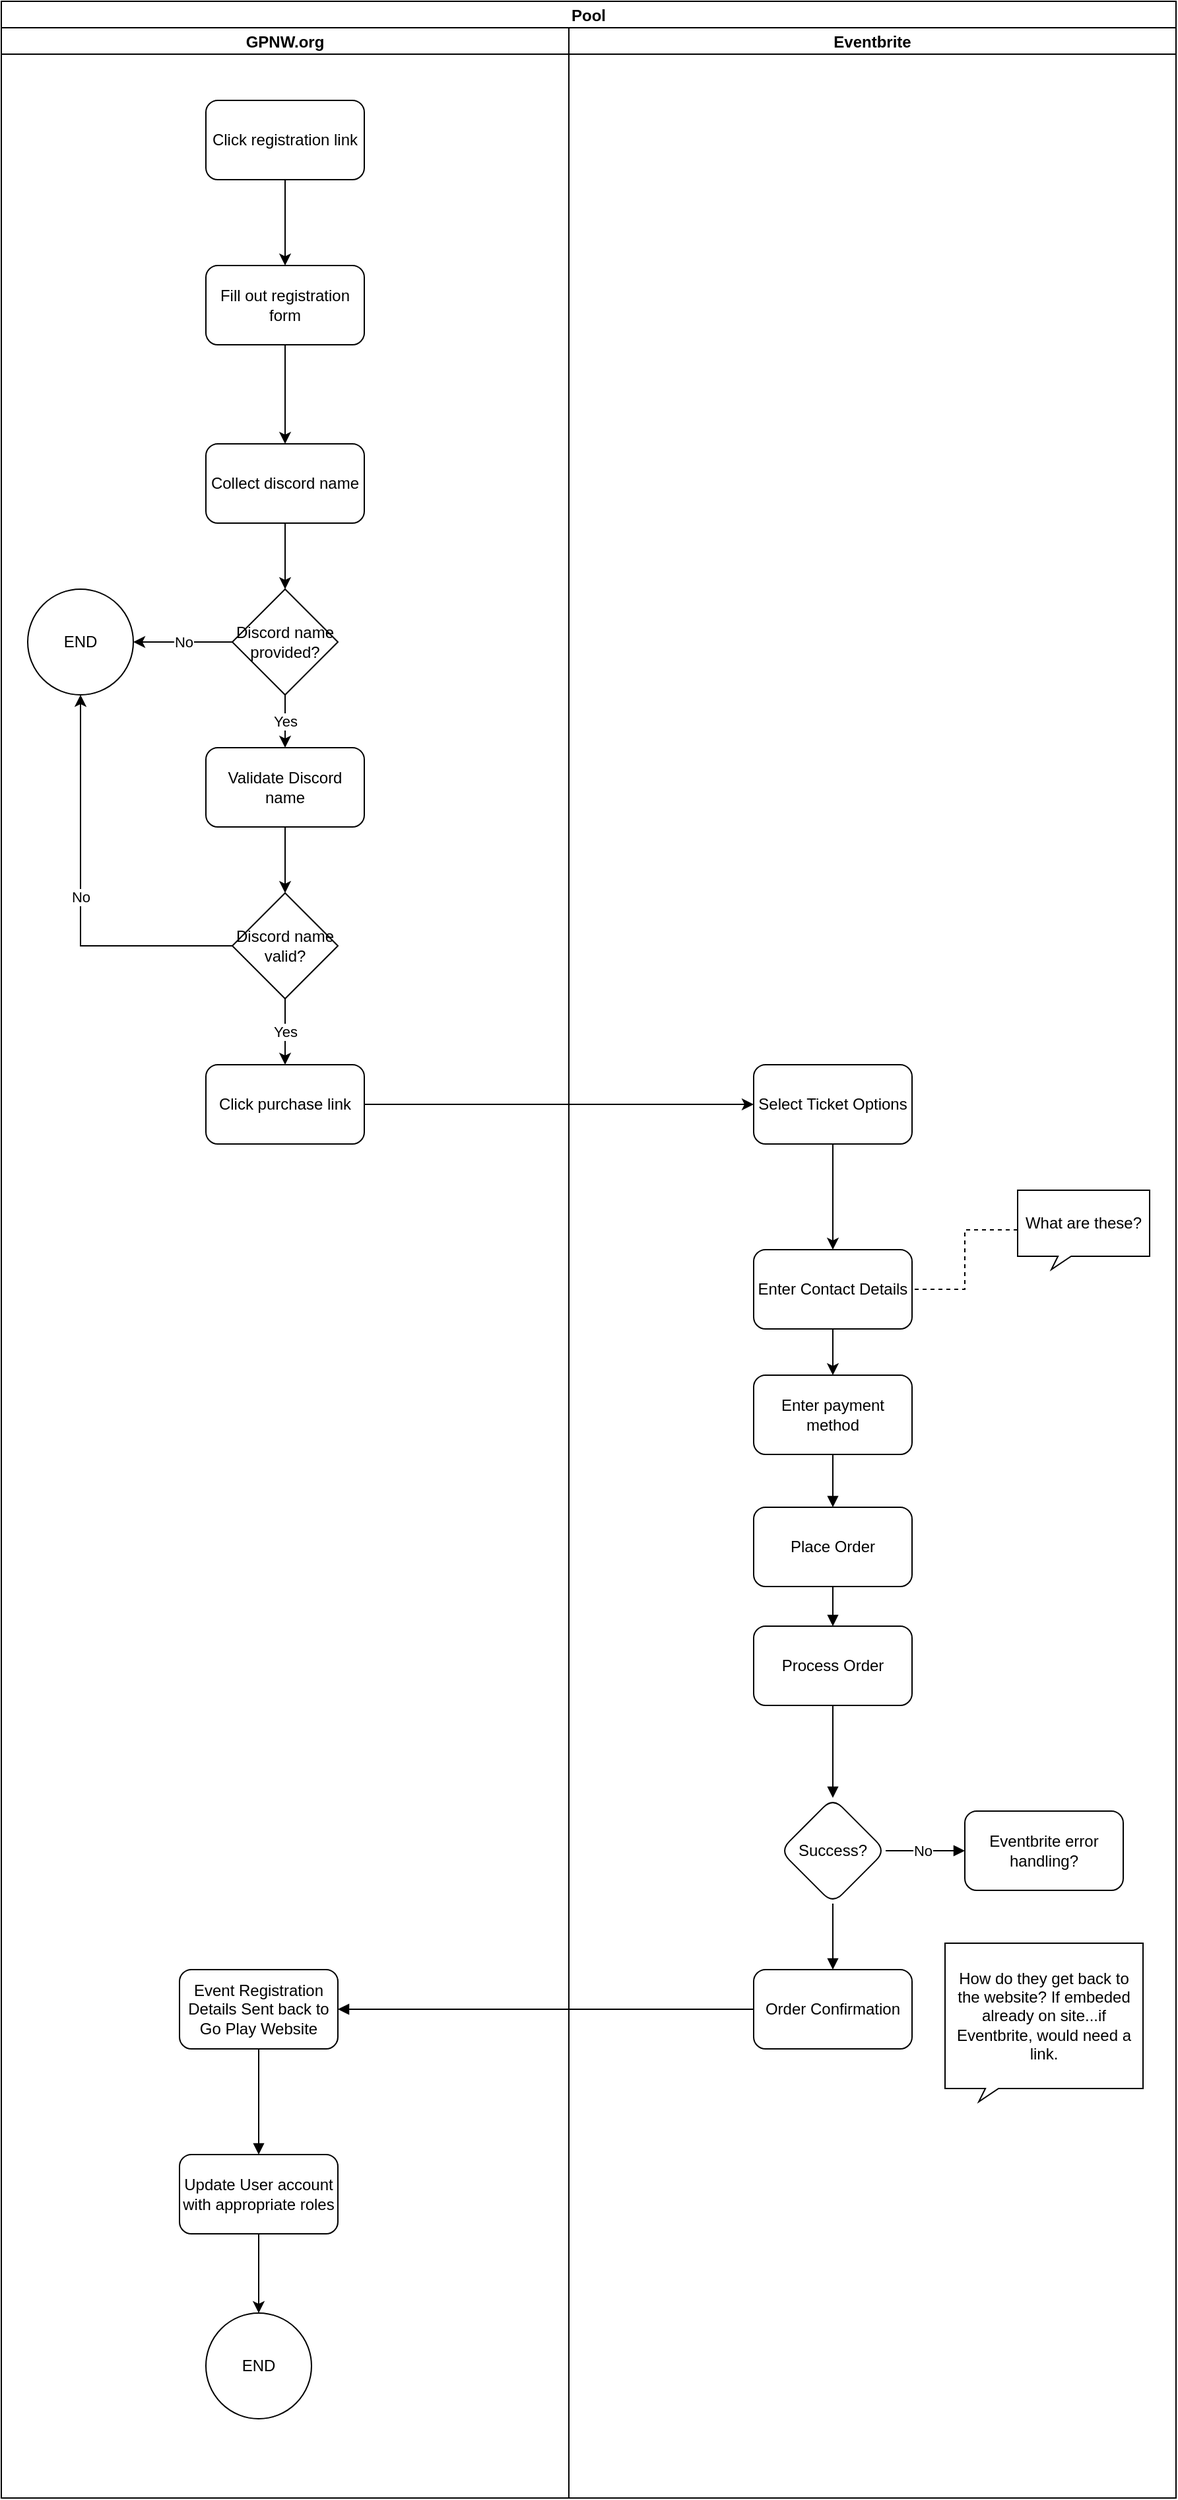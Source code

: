 <mxfile version="17.1.3" type="github" pages="2">
  <diagram id="C5RBs43oDa-KdzZeNtuy" name="Event Registration">
    <mxGraphModel dx="1422" dy="792" grid="1" gridSize="10" guides="1" tooltips="1" connect="1" arrows="1" fold="1" page="1" pageScale="1" pageWidth="1500" pageHeight="1100" math="0" shadow="0">
      <root>
        <mxCell id="WIyWlLk6GJQsqaUBKTNV-0" />
        <mxCell id="WIyWlLk6GJQsqaUBKTNV-1" parent="WIyWlLk6GJQsqaUBKTNV-0" />
        <mxCell id="s0pQWJOe3A9NYIYNYow5-23" value="Pool" style="swimlane;childLayout=stackLayout;resizeParent=1;resizeParentMax=0;startSize=20;" parent="WIyWlLk6GJQsqaUBKTNV-1" vertex="1">
          <mxGeometry x="110" y="50" width="890" height="1890" as="geometry" />
        </mxCell>
        <mxCell id="s0pQWJOe3A9NYIYNYow5-24" value="GPNW.org" style="swimlane;startSize=20;" parent="s0pQWJOe3A9NYIYNYow5-23" vertex="1">
          <mxGeometry y="20" width="430" height="1870" as="geometry" />
        </mxCell>
        <mxCell id="s0pQWJOe3A9NYIYNYow5-3" value="" style="endArrow=classic;html=1;rounded=0;" parent="s0pQWJOe3A9NYIYNYow5-24" source="s0pQWJOe3A9NYIYNYow5-0" target="s0pQWJOe3A9NYIYNYow5-1" edge="1">
          <mxGeometry width="50" height="50" relative="1" as="geometry">
            <mxPoint x="215" y="35" as="sourcePoint" />
            <mxPoint x="240" y="345" as="targetPoint" />
          </mxGeometry>
        </mxCell>
        <mxCell id="s0pQWJOe3A9NYIYNYow5-1" value="&lt;div&gt;Fill out registration form&lt;/div&gt;" style="rounded=1;whiteSpace=wrap;html=1;" parent="s0pQWJOe3A9NYIYNYow5-24" vertex="1">
          <mxGeometry x="155" y="180" width="120" height="60" as="geometry" />
        </mxCell>
        <mxCell id="s0pQWJOe3A9NYIYNYow5-9" value="Collect discord name" style="rounded=1;whiteSpace=wrap;html=1;" parent="s0pQWJOe3A9NYIYNYow5-24" vertex="1">
          <mxGeometry x="155" y="315" width="120" height="60" as="geometry" />
        </mxCell>
        <mxCell id="s0pQWJOe3A9NYIYNYow5-10" style="edgeStyle=orthogonalEdgeStyle;rounded=0;orthogonalLoop=1;jettySize=auto;html=1;" parent="s0pQWJOe3A9NYIYNYow5-24" source="s0pQWJOe3A9NYIYNYow5-1" target="s0pQWJOe3A9NYIYNYow5-9" edge="1">
          <mxGeometry relative="1" as="geometry" />
        </mxCell>
        <mxCell id="s0pQWJOe3A9NYIYNYow5-11" value="Discord name provided?" style="rhombus;whiteSpace=wrap;html=1;" parent="s0pQWJOe3A9NYIYNYow5-24" vertex="1">
          <mxGeometry x="175" y="425" width="80" height="80" as="geometry" />
        </mxCell>
        <mxCell id="s0pQWJOe3A9NYIYNYow5-17" style="edgeStyle=orthogonalEdgeStyle;rounded=0;orthogonalLoop=1;jettySize=auto;html=1;" parent="s0pQWJOe3A9NYIYNYow5-24" source="s0pQWJOe3A9NYIYNYow5-9" target="s0pQWJOe3A9NYIYNYow5-11" edge="1">
          <mxGeometry relative="1" as="geometry" />
        </mxCell>
        <mxCell id="s0pQWJOe3A9NYIYNYow5-8" value="&lt;div&gt;Validate Discord name&lt;/div&gt;" style="rounded=1;whiteSpace=wrap;html=1;" parent="s0pQWJOe3A9NYIYNYow5-24" vertex="1">
          <mxGeometry x="155" y="545" width="120" height="60" as="geometry" />
        </mxCell>
        <mxCell id="s0pQWJOe3A9NYIYNYow5-12" value="&lt;div&gt;Yes&lt;/div&gt;" style="edgeStyle=orthogonalEdgeStyle;rounded=0;orthogonalLoop=1;jettySize=auto;html=1;" parent="s0pQWJOe3A9NYIYNYow5-24" source="s0pQWJOe3A9NYIYNYow5-11" target="s0pQWJOe3A9NYIYNYow5-8" edge="1">
          <mxGeometry relative="1" as="geometry" />
        </mxCell>
        <mxCell id="s0pQWJOe3A9NYIYNYow5-14" value="END" style="ellipse;whiteSpace=wrap;html=1;aspect=fixed;" parent="s0pQWJOe3A9NYIYNYow5-24" vertex="1">
          <mxGeometry x="20" y="425" width="80" height="80" as="geometry" />
        </mxCell>
        <mxCell id="s0pQWJOe3A9NYIYNYow5-15" value="No" style="edgeStyle=orthogonalEdgeStyle;rounded=0;orthogonalLoop=1;jettySize=auto;html=1;exitX=0;exitY=0.5;exitDx=0;exitDy=0;" parent="s0pQWJOe3A9NYIYNYow5-24" source="s0pQWJOe3A9NYIYNYow5-11" target="s0pQWJOe3A9NYIYNYow5-14" edge="1">
          <mxGeometry relative="1" as="geometry" />
        </mxCell>
        <mxCell id="s0pQWJOe3A9NYIYNYow5-19" value="Click purchase link" style="rounded=1;whiteSpace=wrap;html=1;" parent="s0pQWJOe3A9NYIYNYow5-24" vertex="1">
          <mxGeometry x="155" y="785" width="120" height="60" as="geometry" />
        </mxCell>
        <mxCell id="s0pQWJOe3A9NYIYNYow5-22" value="&lt;div&gt;No&lt;/div&gt;" style="edgeStyle=orthogonalEdgeStyle;rounded=0;orthogonalLoop=1;jettySize=auto;html=1;" parent="s0pQWJOe3A9NYIYNYow5-24" source="s0pQWJOe3A9NYIYNYow5-18" target="s0pQWJOe3A9NYIYNYow5-14" edge="1">
          <mxGeometry relative="1" as="geometry">
            <Array as="points">
              <mxPoint x="60" y="695" />
            </Array>
          </mxGeometry>
        </mxCell>
        <mxCell id="s0pQWJOe3A9NYIYNYow5-18" value="Discord name valid?" style="rhombus;whiteSpace=wrap;html=1;" parent="s0pQWJOe3A9NYIYNYow5-24" vertex="1">
          <mxGeometry x="175" y="655" width="80" height="80" as="geometry" />
        </mxCell>
        <mxCell id="s0pQWJOe3A9NYIYNYow5-20" style="edgeStyle=orthogonalEdgeStyle;rounded=0;orthogonalLoop=1;jettySize=auto;html=1;" parent="s0pQWJOe3A9NYIYNYow5-24" source="s0pQWJOe3A9NYIYNYow5-8" target="s0pQWJOe3A9NYIYNYow5-18" edge="1">
          <mxGeometry relative="1" as="geometry" />
        </mxCell>
        <mxCell id="s0pQWJOe3A9NYIYNYow5-21" value="&lt;div&gt;Yes&lt;/div&gt;" style="edgeStyle=orthogonalEdgeStyle;rounded=0;orthogonalLoop=1;jettySize=auto;html=1;" parent="s0pQWJOe3A9NYIYNYow5-24" source="s0pQWJOe3A9NYIYNYow5-18" target="s0pQWJOe3A9NYIYNYow5-19" edge="1">
          <mxGeometry relative="1" as="geometry" />
        </mxCell>
        <mxCell id="s0pQWJOe3A9NYIYNYow5-0" value="&lt;div&gt;Click registration link&lt;/div&gt;" style="rounded=1;whiteSpace=wrap;html=1;" parent="s0pQWJOe3A9NYIYNYow5-24" vertex="1">
          <mxGeometry x="155" y="55" width="120" height="60" as="geometry" />
        </mxCell>
        <mxCell id="cuYothWAb6MuNWbnh6e8-23" value="" style="edgeStyle=orthogonalEdgeStyle;rounded=0;orthogonalLoop=1;jettySize=auto;html=1;endArrow=block;endFill=1;" parent="s0pQWJOe3A9NYIYNYow5-24" source="cuYothWAb6MuNWbnh6e8-20" target="cuYothWAb6MuNWbnh6e8-22" edge="1">
          <mxGeometry relative="1" as="geometry" />
        </mxCell>
        <mxCell id="cuYothWAb6MuNWbnh6e8-20" value="Event Registration Details Sent back to Go Play Website" style="rounded=1;whiteSpace=wrap;html=1;" parent="s0pQWJOe3A9NYIYNYow5-24" vertex="1">
          <mxGeometry x="135" y="1470" width="120" height="60" as="geometry" />
        </mxCell>
        <mxCell id="Wr3TSwwPW5u1GoS7rXo6-1" style="edgeStyle=orthogonalEdgeStyle;rounded=0;orthogonalLoop=1;jettySize=auto;html=1;" edge="1" parent="s0pQWJOe3A9NYIYNYow5-24" source="cuYothWAb6MuNWbnh6e8-22" target="Wr3TSwwPW5u1GoS7rXo6-0">
          <mxGeometry relative="1" as="geometry" />
        </mxCell>
        <mxCell id="cuYothWAb6MuNWbnh6e8-22" value="Update User account with appropriate roles" style="whiteSpace=wrap;html=1;rounded=1;" parent="s0pQWJOe3A9NYIYNYow5-24" vertex="1">
          <mxGeometry x="135" y="1610" width="120" height="60" as="geometry" />
        </mxCell>
        <mxCell id="Wr3TSwwPW5u1GoS7rXo6-0" value="END" style="ellipse;whiteSpace=wrap;html=1;aspect=fixed;" vertex="1" parent="s0pQWJOe3A9NYIYNYow5-24">
          <mxGeometry x="155" y="1730" width="80" height="80" as="geometry" />
        </mxCell>
        <mxCell id="s0pQWJOe3A9NYIYNYow5-25" value="Eventbrite" style="swimlane;startSize=20;" parent="s0pQWJOe3A9NYIYNYow5-23" vertex="1">
          <mxGeometry x="430" y="20" width="460" height="1870" as="geometry" />
        </mxCell>
        <mxCell id="cuYothWAb6MuNWbnh6e8-2" value="" style="edgeStyle=orthogonalEdgeStyle;rounded=0;orthogonalLoop=1;jettySize=auto;html=1;" parent="s0pQWJOe3A9NYIYNYow5-25" source="s0pQWJOe3A9NYIYNYow5-28" target="cuYothWAb6MuNWbnh6e8-1" edge="1">
          <mxGeometry relative="1" as="geometry" />
        </mxCell>
        <mxCell id="s0pQWJOe3A9NYIYNYow5-28" value="Select Ticket Options" style="rounded=1;whiteSpace=wrap;html=1;" parent="s0pQWJOe3A9NYIYNYow5-25" vertex="1">
          <mxGeometry x="140" y="785" width="120" height="60" as="geometry" />
        </mxCell>
        <mxCell id="cuYothWAb6MuNWbnh6e8-6" value="" style="edgeStyle=orthogonalEdgeStyle;rounded=0;orthogonalLoop=1;jettySize=auto;html=1;" parent="s0pQWJOe3A9NYIYNYow5-25" source="cuYothWAb6MuNWbnh6e8-1" target="cuYothWAb6MuNWbnh6e8-5" edge="1">
          <mxGeometry relative="1" as="geometry" />
        </mxCell>
        <mxCell id="cuYothWAb6MuNWbnh6e8-1" value="Enter Contact Details" style="whiteSpace=wrap;html=1;rounded=1;" parent="s0pQWJOe3A9NYIYNYow5-25" vertex="1">
          <mxGeometry x="140" y="925" width="120" height="60" as="geometry" />
        </mxCell>
        <mxCell id="cuYothWAb6MuNWbnh6e8-10" value="" style="edgeStyle=orthogonalEdgeStyle;rounded=0;orthogonalLoop=1;jettySize=auto;html=1;endArrow=block;endFill=1;" parent="s0pQWJOe3A9NYIYNYow5-25" source="cuYothWAb6MuNWbnh6e8-5" target="cuYothWAb6MuNWbnh6e8-9" edge="1">
          <mxGeometry relative="1" as="geometry" />
        </mxCell>
        <mxCell id="cuYothWAb6MuNWbnh6e8-5" value="Enter payment method" style="whiteSpace=wrap;html=1;rounded=1;" parent="s0pQWJOe3A9NYIYNYow5-25" vertex="1">
          <mxGeometry x="140" y="1020" width="120" height="60" as="geometry" />
        </mxCell>
        <mxCell id="cuYothWAb6MuNWbnh6e8-8" value="" style="edgeStyle=orthogonalEdgeStyle;rounded=0;orthogonalLoop=1;jettySize=auto;html=1;endArrow=none;endFill=0;dashed=1;" parent="s0pQWJOe3A9NYIYNYow5-25" source="cuYothWAb6MuNWbnh6e8-7" target="cuYothWAb6MuNWbnh6e8-1" edge="1">
          <mxGeometry relative="1" as="geometry" />
        </mxCell>
        <mxCell id="cuYothWAb6MuNWbnh6e8-7" value="What are these?" style="whiteSpace=wrap;html=1;shape=mxgraph.basic.rectCallout;dx=35.56;dy=10;boundedLbl=1;" parent="s0pQWJOe3A9NYIYNYow5-25" vertex="1">
          <mxGeometry x="340" y="880" width="100" height="60" as="geometry" />
        </mxCell>
        <mxCell id="cuYothWAb6MuNWbnh6e8-12" value="" style="edgeStyle=orthogonalEdgeStyle;rounded=0;orthogonalLoop=1;jettySize=auto;html=1;endArrow=block;endFill=1;" parent="s0pQWJOe3A9NYIYNYow5-25" source="cuYothWAb6MuNWbnh6e8-9" target="cuYothWAb6MuNWbnh6e8-11" edge="1">
          <mxGeometry relative="1" as="geometry" />
        </mxCell>
        <mxCell id="cuYothWAb6MuNWbnh6e8-9" value="Place Order" style="whiteSpace=wrap;html=1;rounded=1;" parent="s0pQWJOe3A9NYIYNYow5-25" vertex="1">
          <mxGeometry x="140" y="1120" width="120" height="60" as="geometry" />
        </mxCell>
        <mxCell id="cuYothWAb6MuNWbnh6e8-14" value="" style="edgeStyle=orthogonalEdgeStyle;rounded=0;orthogonalLoop=1;jettySize=auto;html=1;endArrow=block;endFill=1;" parent="s0pQWJOe3A9NYIYNYow5-25" source="cuYothWAb6MuNWbnh6e8-11" target="cuYothWAb6MuNWbnh6e8-13" edge="1">
          <mxGeometry relative="1" as="geometry" />
        </mxCell>
        <mxCell id="cuYothWAb6MuNWbnh6e8-11" value="Process Order" style="whiteSpace=wrap;html=1;rounded=1;" parent="s0pQWJOe3A9NYIYNYow5-25" vertex="1">
          <mxGeometry x="140" y="1210" width="120" height="60" as="geometry" />
        </mxCell>
        <mxCell id="cuYothWAb6MuNWbnh6e8-16" value="" style="edgeStyle=orthogonalEdgeStyle;rounded=0;orthogonalLoop=1;jettySize=auto;html=1;endArrow=block;endFill=1;" parent="s0pQWJOe3A9NYIYNYow5-25" source="cuYothWAb6MuNWbnh6e8-13" target="cuYothWAb6MuNWbnh6e8-15" edge="1">
          <mxGeometry relative="1" as="geometry" />
        </mxCell>
        <mxCell id="cuYothWAb6MuNWbnh6e8-17" value="No" style="edgeLabel;html=1;align=center;verticalAlign=middle;resizable=0;points=[];" parent="cuYothWAb6MuNWbnh6e8-16" connectable="0" vertex="1">
          <mxGeometry x="-0.064" relative="1" as="geometry">
            <mxPoint as="offset" />
          </mxGeometry>
        </mxCell>
        <mxCell id="cuYothWAb6MuNWbnh6e8-19" value="" style="edgeStyle=orthogonalEdgeStyle;rounded=0;orthogonalLoop=1;jettySize=auto;html=1;endArrow=block;endFill=1;" parent="s0pQWJOe3A9NYIYNYow5-25" source="cuYothWAb6MuNWbnh6e8-13" target="cuYothWAb6MuNWbnh6e8-18" edge="1">
          <mxGeometry relative="1" as="geometry" />
        </mxCell>
        <mxCell id="cuYothWAb6MuNWbnh6e8-13" value="Success?" style="rhombus;whiteSpace=wrap;html=1;rounded=1;" parent="s0pQWJOe3A9NYIYNYow5-25" vertex="1">
          <mxGeometry x="160" y="1340" width="80" height="80" as="geometry" />
        </mxCell>
        <mxCell id="cuYothWAb6MuNWbnh6e8-15" value="Eventbrite error handling?" style="whiteSpace=wrap;html=1;rounded=1;" parent="s0pQWJOe3A9NYIYNYow5-25" vertex="1">
          <mxGeometry x="300" y="1350" width="120" height="60" as="geometry" />
        </mxCell>
        <mxCell id="cuYothWAb6MuNWbnh6e8-18" value="Order Confirmation" style="whiteSpace=wrap;html=1;rounded=1;" parent="s0pQWJOe3A9NYIYNYow5-25" vertex="1">
          <mxGeometry x="140" y="1470" width="120" height="60" as="geometry" />
        </mxCell>
        <mxCell id="cuYothWAb6MuNWbnh6e8-26" value="How do they get back to the website? If embeded already on site...if Eventbrite, would need a link." style="whiteSpace=wrap;html=1;shape=mxgraph.basic.rectCallout;dx=35.56;dy=10;boundedLbl=1;" parent="s0pQWJOe3A9NYIYNYow5-25" vertex="1">
          <mxGeometry x="285" y="1450" width="150" height="120" as="geometry" />
        </mxCell>
        <mxCell id="cuYothWAb6MuNWbnh6e8-0" style="edgeStyle=orthogonalEdgeStyle;rounded=0;orthogonalLoop=1;jettySize=auto;html=1;exitX=1;exitY=0.5;exitDx=0;exitDy=0;entryX=0;entryY=0.5;entryDx=0;entryDy=0;" parent="s0pQWJOe3A9NYIYNYow5-23" source="s0pQWJOe3A9NYIYNYow5-19" target="s0pQWJOe3A9NYIYNYow5-28" edge="1">
          <mxGeometry relative="1" as="geometry" />
        </mxCell>
        <mxCell id="cuYothWAb6MuNWbnh6e8-21" value="" style="edgeStyle=orthogonalEdgeStyle;rounded=0;orthogonalLoop=1;jettySize=auto;html=1;endArrow=block;endFill=1;" parent="s0pQWJOe3A9NYIYNYow5-23" source="cuYothWAb6MuNWbnh6e8-18" target="cuYothWAb6MuNWbnh6e8-20" edge="1">
          <mxGeometry relative="1" as="geometry" />
        </mxCell>
      </root>
    </mxGraphModel>
  </diagram>
  <diagram id="c2CF_wFW82YlwqupZcvn" name="Shedule a Game">
    <mxGraphModel dx="1422" dy="792" grid="1" gridSize="10" guides="1" tooltips="1" connect="1" arrows="1" fold="1" page="1" pageScale="1" pageWidth="1500" pageHeight="1100" math="0" shadow="0">
      <root>
        <mxCell id="bplon78fEs0VXEiEB44Z-0" />
        <mxCell id="bplon78fEs0VXEiEB44Z-1" parent="bplon78fEs0VXEiEB44Z-0" />
        <mxCell id="bplon78fEs0VXEiEB44Z-3" value="Pool" style="swimlane;childLayout=stackLayout;resizeParent=1;resizeParentMax=0;startSize=20;" vertex="1" parent="bplon78fEs0VXEiEB44Z-1">
          <mxGeometry x="60" y="140" width="1190" height="3290" as="geometry" />
        </mxCell>
        <mxCell id="bplon78fEs0VXEiEB44Z-4" value="C" style="swimlane;startSize=20;" vertex="1" parent="bplon78fEs0VXEiEB44Z-3">
          <mxGeometry y="20" width="580" height="3270" as="geometry" />
        </mxCell>
        <mxCell id="bplon78fEs0VXEiEB44Z-15" style="edgeStyle=orthogonalEdgeStyle;rounded=0;orthogonalLoop=1;jettySize=auto;html=1;" edge="1" parent="bplon78fEs0VXEiEB44Z-4" source="bplon78fEs0VXEiEB44Z-8" target="bplon78fEs0VXEiEB44Z-11">
          <mxGeometry relative="1" as="geometry" />
        </mxCell>
        <mxCell id="bplon78fEs0VXEiEB44Z-8" value="&lt;div&gt;User Logs In&lt;/div&gt;" style="rounded=1;whiteSpace=wrap;html=1;" vertex="1" parent="bplon78fEs0VXEiEB44Z-4">
          <mxGeometry x="190" y="90" width="120" height="60" as="geometry" />
        </mxCell>
        <mxCell id="bplon78fEs0VXEiEB44Z-58" style="edgeStyle=orthogonalEdgeStyle;rounded=0;orthogonalLoop=1;jettySize=auto;html=1;" edge="1" parent="bplon78fEs0VXEiEB44Z-4" source="bplon78fEs0VXEiEB44Z-9" target="bplon78fEs0VXEiEB44Z-16">
          <mxGeometry relative="1" as="geometry">
            <Array as="points">
              <mxPoint x="380" y="560" />
            </Array>
          </mxGeometry>
        </mxCell>
        <mxCell id="bplon78fEs0VXEiEB44Z-9" value="Click on Register Game" style="rounded=1;whiteSpace=wrap;html=1;" vertex="1" parent="bplon78fEs0VXEiEB44Z-4">
          <mxGeometry x="190" y="530" width="120" height="60" as="geometry" />
        </mxCell>
        <mxCell id="bplon78fEs0VXEiEB44Z-13" value="Yes" style="edgeStyle=orthogonalEdgeStyle;rounded=0;orthogonalLoop=1;jettySize=auto;html=1;" edge="1" parent="bplon78fEs0VXEiEB44Z-4" source="bplon78fEs0VXEiEB44Z-11" target="bplon78fEs0VXEiEB44Z-61">
          <mxGeometry relative="1" as="geometry" />
        </mxCell>
        <mxCell id="bplon78fEs0VXEiEB44Z-14" value="No" style="edgeStyle=orthogonalEdgeStyle;rounded=0;orthogonalLoop=1;jettySize=auto;html=1;entryX=1;entryY=0.5;entryDx=0;entryDy=0;" edge="1" parent="bplon78fEs0VXEiEB44Z-4" source="bplon78fEs0VXEiEB44Z-11" target="bplon78fEs0VXEiEB44Z-12">
          <mxGeometry relative="1" as="geometry" />
        </mxCell>
        <mxCell id="bplon78fEs0VXEiEB44Z-11" value="&lt;div&gt;User has Attendee Role for event?&lt;/div&gt;" style="rhombus;whiteSpace=wrap;html=1;" vertex="1" parent="bplon78fEs0VXEiEB44Z-4">
          <mxGeometry x="200" y="210" width="100" height="100" as="geometry" />
        </mxCell>
        <mxCell id="bplon78fEs0VXEiEB44Z-12" value="END" style="ellipse;whiteSpace=wrap;html=1;aspect=fixed;" vertex="1" parent="bplon78fEs0VXEiEB44Z-4">
          <mxGeometry x="40" y="220" width="80" height="80" as="geometry" />
        </mxCell>
        <mxCell id="bplon78fEs0VXEiEB44Z-59" value="" style="group" vertex="1" connectable="0" parent="bplon78fEs0VXEiEB44Z-4">
          <mxGeometry x="37.5" y="720" width="425" height="650" as="geometry" />
        </mxCell>
        <mxCell id="bplon78fEs0VXEiEB44Z-16" value="&lt;br&gt;&lt;br&gt;&lt;br&gt;&lt;br&gt;&lt;div&gt;&lt;br&gt;&lt;/div&gt;&lt;div&gt;&lt;br&gt;&lt;/div&gt;&lt;div&gt;Collect game information&lt;/div&gt;" style="rounded=1;whiteSpace=wrap;html=1;labelPosition=center;verticalLabelPosition=top;align=center;verticalAlign=bottom;" vertex="1" parent="bplon78fEs0VXEiEB44Z-59">
          <mxGeometry width="425" height="650" as="geometry" />
        </mxCell>
        <mxCell id="bplon78fEs0VXEiEB44Z-57" value="Fields" style="swimlane;startSize=23;" vertex="1" parent="bplon78fEs0VXEiEB44Z-59">
          <mxGeometry x="61.39" y="40" width="321.11" height="550" as="geometry" />
        </mxCell>
        <mxCell id="bplon78fEs0VXEiEB44Z-17" value="Title" style="rounded=0;whiteSpace=wrap;html=1;" vertex="1" parent="bplon78fEs0VXEiEB44Z-57">
          <mxGeometry x="18.889" y="40" width="66.111" height="40" as="geometry" />
        </mxCell>
        <mxCell id="bplon78fEs0VXEiEB44Z-19" value="Min Players" style="rounded=0;whiteSpace=wrap;html=1;" vertex="1" parent="bplon78fEs0VXEiEB44Z-57">
          <mxGeometry x="18.889" y="110" width="75.556" height="40" as="geometry" />
        </mxCell>
        <mxCell id="bplon78fEs0VXEiEB44Z-20" value="Max Players" style="rounded=0;whiteSpace=wrap;html=1;" vertex="1" parent="bplon78fEs0VXEiEB44Z-57">
          <mxGeometry x="9.444" y="170" width="85" height="40" as="geometry" />
        </mxCell>
        <mxCell id="bplon78fEs0VXEiEB44Z-21" value="&lt;div&gt;Duration&lt;/div&gt;" style="rounded=0;whiteSpace=wrap;html=1;" vertex="1" parent="bplon78fEs0VXEiEB44Z-57">
          <mxGeometry x="14.167" y="300" width="85" height="40" as="geometry" />
        </mxCell>
        <mxCell id="bplon78fEs0VXEiEB44Z-45" value="Accessability" style="rounded=0;whiteSpace=wrap;html=1;" vertex="1" parent="bplon78fEs0VXEiEB44Z-57">
          <mxGeometry x="18.889" y="430" width="85" height="40" as="geometry" />
        </mxCell>
        <mxCell id="bplon78fEs0VXEiEB44Z-42" value="Playtest?" style="rounded=0;whiteSpace=wrap;html=1;" vertex="1" parent="bplon78fEs0VXEiEB44Z-57">
          <mxGeometry x="170" y="40" width="85" height="40" as="geometry" />
        </mxCell>
        <mxCell id="bplon78fEs0VXEiEB44Z-25" value="Content Warnings" style="rounded=0;whiteSpace=wrap;html=1;" vertex="1" parent="bplon78fEs0VXEiEB44Z-57">
          <mxGeometry x="14.169" y="370" width="85" height="40" as="geometry" />
        </mxCell>
        <mxCell id="bplon78fEs0VXEiEB44Z-50" value="Tags" style="swimlane;" vertex="1" parent="bplon78fEs0VXEiEB44Z-59">
          <mxGeometry x="202.501" y="290" width="141.667" height="260" as="geometry" />
        </mxCell>
        <mxCell id="bplon78fEs0VXEiEB44Z-46" value="Genre" style="rounded=0;whiteSpace=wrap;html=1;" vertex="1" parent="bplon78fEs0VXEiEB44Z-50">
          <mxGeometry x="28.333" y="40" width="85" height="40" as="geometry" />
        </mxCell>
        <mxCell id="bplon78fEs0VXEiEB44Z-47" value="System" style="rounded=0;whiteSpace=wrap;html=1;" vertex="1" parent="bplon78fEs0VXEiEB44Z-50">
          <mxGeometry x="28.333" y="95" width="85" height="40" as="geometry" />
        </mxCell>
        <mxCell id="bplon78fEs0VXEiEB44Z-48" value="Mechanical Descriptors" style="rounded=0;whiteSpace=wrap;html=1;" vertex="1" parent="bplon78fEs0VXEiEB44Z-50">
          <mxGeometry x="28.333" y="150" width="85" height="40" as="geometry" />
        </mxCell>
        <mxCell id="bplon78fEs0VXEiEB44Z-49" value="Additional Descriptors" style="rounded=0;whiteSpace=wrap;html=1;" vertex="1" parent="bplon78fEs0VXEiEB44Z-50">
          <mxGeometry x="28.333" y="210" width="85" height="40" as="geometry" />
        </mxCell>
        <mxCell id="bplon78fEs0VXEiEB44Z-43" value="Image" style="rounded=0;whiteSpace=wrap;html=1;" vertex="1" parent="bplon78fEs0VXEiEB44Z-59">
          <mxGeometry x="230.834" y="140" width="85" height="40" as="geometry" />
        </mxCell>
        <mxCell id="bplon78fEs0VXEiEB44Z-22" value="&lt;div&gt;Descripiton&lt;/div&gt;" style="rounded=0;whiteSpace=wrap;html=1;" vertex="1" parent="bplon78fEs0VXEiEB44Z-59">
          <mxGeometry x="70.834" y="270" width="85" height="40" as="geometry" />
        </mxCell>
        <mxCell id="bplon78fEs0VXEiEB44Z-62" style="edgeStyle=orthogonalEdgeStyle;rounded=0;orthogonalLoop=1;jettySize=auto;html=1;" edge="1" parent="bplon78fEs0VXEiEB44Z-4" source="bplon78fEs0VXEiEB44Z-61" target="bplon78fEs0VXEiEB44Z-9">
          <mxGeometry relative="1" as="geometry" />
        </mxCell>
        <mxCell id="bplon78fEs0VXEiEB44Z-61" value="Collect GM/Facilitator contact info (for coordination)" style="rounded=1;whiteSpace=wrap;html=1;" vertex="1" parent="bplon78fEs0VXEiEB44Z-4">
          <mxGeometry x="170" y="390" width="160" height="80" as="geometry" />
        </mxCell>
        <mxCell id="bplon78fEs0VXEiEB44Z-63" value="Are we doing this here?" style="shape=callout;whiteSpace=wrap;html=1;perimeter=calloutPerimeter;position2=0;" vertex="1" parent="bplon78fEs0VXEiEB44Z-4">
          <mxGeometry x="330" y="320" width="120" height="80" as="geometry" />
        </mxCell>
        <mxCell id="bplon78fEs0VXEiEB44Z-64" value="User submits form" style="rounded=1;whiteSpace=wrap;html=1;" vertex="1" parent="bplon78fEs0VXEiEB44Z-4">
          <mxGeometry x="190" y="1590" width="120" height="60" as="geometry" />
        </mxCell>
        <mxCell id="bplon78fEs0VXEiEB44Z-65" style="edgeStyle=orthogonalEdgeStyle;rounded=0;orthogonalLoop=1;jettySize=auto;html=1;" edge="1" parent="bplon78fEs0VXEiEB44Z-4" source="bplon78fEs0VXEiEB44Z-16" target="bplon78fEs0VXEiEB44Z-85">
          <mxGeometry relative="1" as="geometry" />
        </mxCell>
        <mxCell id="bplon78fEs0VXEiEB44Z-86" style="edgeStyle=orthogonalEdgeStyle;rounded=0;orthogonalLoop=1;jettySize=auto;html=1;" edge="1" parent="bplon78fEs0VXEiEB44Z-4" source="bplon78fEs0VXEiEB44Z-85" target="bplon78fEs0VXEiEB44Z-64">
          <mxGeometry relative="1" as="geometry" />
        </mxCell>
        <mxCell id="bplon78fEs0VXEiEB44Z-85" value="User selects session preference (time slot)" style="rounded=1;whiteSpace=wrap;html=1;" vertex="1" parent="bplon78fEs0VXEiEB44Z-4">
          <mxGeometry x="180" y="1440" width="140" height="80" as="geometry" />
        </mxCell>
        <mxCell id="bplon78fEs0VXEiEB44Z-5" value="Lane 2" style="swimlane;startSize=20;" vertex="1" parent="bplon78fEs0VXEiEB44Z-3">
          <mxGeometry x="580" y="20" width="610" height="3270" as="geometry" />
        </mxCell>
        <mxCell id="bplon78fEs0VXEiEB44Z-89" value="Some time &lt;br&gt;passes..." style="ellipse;shape=cloud;whiteSpace=wrap;html=1;" vertex="1" parent="bplon78fEs0VXEiEB44Z-5">
          <mxGeometry x="250" y="1580" width="120" height="80" as="geometry" />
        </mxCell>
        <mxCell id="bplon78fEs0VXEiEB44Z-94" value="Game Vetting" style="swimlane;horizontal=0;" vertex="1" parent="bplon78fEs0VXEiEB44Z-5">
          <mxGeometry x="30" y="1710" width="530" height="740" as="geometry" />
        </mxCell>
        <mxCell id="bplon78fEs0VXEiEB44Z-115" style="edgeStyle=orthogonalEdgeStyle;rounded=0;orthogonalLoop=1;jettySize=auto;html=1;" edge="1" parent="bplon78fEs0VXEiEB44Z-94" source="bplon78fEs0VXEiEB44Z-105" target="bplon78fEs0VXEiEB44Z-107">
          <mxGeometry relative="1" as="geometry" />
        </mxCell>
        <mxCell id="bplon78fEs0VXEiEB44Z-117" value="Yes" style="edgeStyle=orthogonalEdgeStyle;rounded=0;orthogonalLoop=1;jettySize=auto;html=1;" edge="1" parent="bplon78fEs0VXEiEB44Z-94" source="bplon78fEs0VXEiEB44Z-105" target="bplon78fEs0VXEiEB44Z-108">
          <mxGeometry relative="1" as="geometry" />
        </mxCell>
        <mxCell id="bplon78fEs0VXEiEB44Z-123" value="No" style="edgeStyle=orthogonalEdgeStyle;rounded=0;orthogonalLoop=1;jettySize=auto;html=1;" edge="1" parent="bplon78fEs0VXEiEB44Z-94" source="bplon78fEs0VXEiEB44Z-105" target="bplon78fEs0VXEiEB44Z-107">
          <mxGeometry relative="1" as="geometry" />
        </mxCell>
        <mxCell id="bplon78fEs0VXEiEB44Z-105" value="Does this game fit GPNW&#39;s values?" style="rhombus;whiteSpace=wrap;html=1;" vertex="1" parent="bplon78fEs0VXEiEB44Z-94">
          <mxGeometry x="220" y="50" width="120" height="120" as="geometry" />
        </mxCell>
        <mxCell id="bplon78fEs0VXEiEB44Z-107" value="Handle situation appropriately" style="rounded=1;whiteSpace=wrap;html=1;" vertex="1" parent="bplon78fEs0VXEiEB44Z-94">
          <mxGeometry x="50" y="80" width="120" height="60" as="geometry" />
        </mxCell>
        <mxCell id="bplon78fEs0VXEiEB44Z-118" value="No" style="edgeStyle=orthogonalEdgeStyle;rounded=0;orthogonalLoop=1;jettySize=auto;html=1;" edge="1" parent="bplon78fEs0VXEiEB44Z-94" source="bplon78fEs0VXEiEB44Z-108" target="bplon78fEs0VXEiEB44Z-111">
          <mxGeometry relative="1" as="geometry" />
        </mxCell>
        <mxCell id="bplon78fEs0VXEiEB44Z-125" style="edgeStyle=orthogonalEdgeStyle;rounded=0;orthogonalLoop=1;jettySize=auto;html=1;" edge="1" parent="bplon78fEs0VXEiEB44Z-94" source="bplon78fEs0VXEiEB44Z-108" target="bplon78fEs0VXEiEB44Z-124">
          <mxGeometry relative="1" as="geometry">
            <Array as="points">
              <mxPoint x="460" y="600" />
            </Array>
          </mxGeometry>
        </mxCell>
        <mxCell id="bplon78fEs0VXEiEB44Z-129" value="Yes" style="edgeLabel;html=1;align=center;verticalAlign=middle;resizable=0;points=[];" vertex="1" connectable="0" parent="bplon78fEs0VXEiEB44Z-125">
          <mxGeometry x="-0.757" y="-4" relative="1" as="geometry">
            <mxPoint as="offset" />
          </mxGeometry>
        </mxCell>
        <mxCell id="bplon78fEs0VXEiEB44Z-108" value="Does the listing visually work?" style="rhombus;whiteSpace=wrap;html=1;" vertex="1" parent="bplon78fEs0VXEiEB44Z-94">
          <mxGeometry x="400" y="220" width="120" height="120" as="geometry" />
        </mxCell>
        <mxCell id="bplon78fEs0VXEiEB44Z-126" style="edgeStyle=orthogonalEdgeStyle;rounded=0;orthogonalLoop=1;jettySize=auto;html=1;" edge="1" parent="bplon78fEs0VXEiEB44Z-94" source="bplon78fEs0VXEiEB44Z-109" target="bplon78fEs0VXEiEB44Z-124">
          <mxGeometry relative="1" as="geometry" />
        </mxCell>
        <mxCell id="bplon78fEs0VXEiEB44Z-109" value="Contact GM/Facilitator for revisions" style="rounded=1;whiteSpace=wrap;html=1;" vertex="1" parent="bplon78fEs0VXEiEB44Z-94">
          <mxGeometry x="220" y="420" width="120" height="60" as="geometry" />
        </mxCell>
        <mxCell id="bplon78fEs0VXEiEB44Z-110" style="edgeStyle=orthogonalEdgeStyle;rounded=0;orthogonalLoop=1;jettySize=auto;html=1;exitX=0.75;exitY=1;exitDx=0;exitDy=0;entryX=0.667;entryY=1;entryDx=0;entryDy=0;entryPerimeter=0;" edge="1" parent="bplon78fEs0VXEiEB44Z-94" source="bplon78fEs0VXEiEB44Z-109" target="bplon78fEs0VXEiEB44Z-109">
          <mxGeometry relative="1" as="geometry" />
        </mxCell>
        <mxCell id="bplon78fEs0VXEiEB44Z-119" style="edgeStyle=orthogonalEdgeStyle;rounded=0;orthogonalLoop=1;jettySize=auto;html=1;" edge="1" parent="bplon78fEs0VXEiEB44Z-94" source="bplon78fEs0VXEiEB44Z-111" target="bplon78fEs0VXEiEB44Z-113">
          <mxGeometry relative="1" as="geometry">
            <Array as="points">
              <mxPoint x="120" y="280" />
            </Array>
          </mxGeometry>
        </mxCell>
        <mxCell id="bplon78fEs0VXEiEB44Z-128" value="No" style="edgeLabel;html=1;align=center;verticalAlign=middle;resizable=0;points=[];" vertex="1" connectable="0" parent="bplon78fEs0VXEiEB44Z-119">
          <mxGeometry x="-0.648" y="2" relative="1" as="geometry">
            <mxPoint as="offset" />
          </mxGeometry>
        </mxCell>
        <mxCell id="bplon78fEs0VXEiEB44Z-121" value="Yes" style="edgeStyle=orthogonalEdgeStyle;rounded=0;orthogonalLoop=1;jettySize=auto;html=1;" edge="1" parent="bplon78fEs0VXEiEB44Z-94" source="bplon78fEs0VXEiEB44Z-111" target="bplon78fEs0VXEiEB44Z-109">
          <mxGeometry relative="1" as="geometry" />
        </mxCell>
        <mxCell id="bplon78fEs0VXEiEB44Z-111" value="Does problem require contacting GM/Facilitator?" style="rhombus;whiteSpace=wrap;html=1;" vertex="1" parent="bplon78fEs0VXEiEB44Z-94">
          <mxGeometry x="215" y="215" width="130" height="130" as="geometry" />
        </mxCell>
        <mxCell id="bplon78fEs0VXEiEB44Z-127" style="edgeStyle=orthogonalEdgeStyle;rounded=0;orthogonalLoop=1;jettySize=auto;html=1;" edge="1" parent="bplon78fEs0VXEiEB44Z-94" source="bplon78fEs0VXEiEB44Z-113" target="bplon78fEs0VXEiEB44Z-124">
          <mxGeometry relative="1" as="geometry">
            <Array as="points">
              <mxPoint x="120" y="600" />
            </Array>
          </mxGeometry>
        </mxCell>
        <mxCell id="bplon78fEs0VXEiEB44Z-113" value="&lt;div&gt;Edit Listing&lt;/div&gt;" style="rounded=1;whiteSpace=wrap;html=1;" vertex="1" parent="bplon78fEs0VXEiEB44Z-94">
          <mxGeometry x="50" y="345" width="120" height="60" as="geometry" />
        </mxCell>
        <mxCell id="bplon78fEs0VXEiEB44Z-124" value="Mark as Vetted" style="ellipse;whiteSpace=wrap;html=1;aspect=fixed;" vertex="1" parent="bplon78fEs0VXEiEB44Z-94">
          <mxGeometry x="240" y="560" width="80" height="80" as="geometry" />
        </mxCell>
        <mxCell id="bplon78fEs0VXEiEB44Z-130" style="edgeStyle=orthogonalEdgeStyle;rounded=0;orthogonalLoop=1;jettySize=auto;html=1;" edge="1" parent="bplon78fEs0VXEiEB44Z-94" source="bplon78fEs0VXEiEB44Z-107" target="bplon78fEs0VXEiEB44Z-124">
          <mxGeometry relative="1" as="geometry">
            <mxPoint x="150" y="760" as="targetPoint" />
            <Array as="points">
              <mxPoint x="40" y="110" />
              <mxPoint x="40" y="670" />
              <mxPoint x="280" y="670" />
            </Array>
          </mxGeometry>
        </mxCell>
        <mxCell id="bplon78fEs0VXEiEB44Z-136" style="edgeStyle=orthogonalEdgeStyle;rounded=0;orthogonalLoop=1;jettySize=auto;html=1;" edge="1" parent="bplon78fEs0VXEiEB44Z-5" source="bplon78fEs0VXEiEB44Z-96" target="bplon78fEs0VXEiEB44Z-135">
          <mxGeometry relative="1" as="geometry" />
        </mxCell>
        <mxCell id="bplon78fEs0VXEiEB44Z-96" value="Game Scheduling" style="swimlane;horizontal=0;" vertex="1" parent="bplon78fEs0VXEiEB44Z-5">
          <mxGeometry x="30" y="2490" width="530" height="480" as="geometry" />
        </mxCell>
        <mxCell id="bplon78fEs0VXEiEB44Z-100" style="edgeStyle=orthogonalEdgeStyle;rounded=0;orthogonalLoop=1;jettySize=auto;html=1;" edge="1" parent="bplon78fEs0VXEiEB44Z-96" source="bplon78fEs0VXEiEB44Z-87" target="bplon78fEs0VXEiEB44Z-92">
          <mxGeometry relative="1" as="geometry" />
        </mxCell>
        <mxCell id="bplon78fEs0VXEiEB44Z-134" style="edgeStyle=orthogonalEdgeStyle;rounded=0;orthogonalLoop=1;jettySize=auto;html=1;entryX=1;entryY=0.5;entryDx=0;entryDy=0;" edge="1" parent="bplon78fEs0VXEiEB44Z-96" source="bplon78fEs0VXEiEB44Z-87" target="bplon78fEs0VXEiEB44Z-133">
          <mxGeometry relative="1" as="geometry">
            <mxPoint x="440" y="260" as="targetPoint" />
            <Array as="points">
              <mxPoint x="430" y="60" />
              <mxPoint x="430" y="360" />
            </Array>
          </mxGeometry>
        </mxCell>
        <mxCell id="bplon78fEs0VXEiEB44Z-87" value="Count requested games for session (time slot)" style="rounded=1;whiteSpace=wrap;html=1;" vertex="1" parent="bplon78fEs0VXEiEB44Z-96">
          <mxGeometry x="250" y="30" width="120" height="60" as="geometry" />
        </mxCell>
        <mxCell id="bplon78fEs0VXEiEB44Z-101" style="edgeStyle=orthogonalEdgeStyle;rounded=0;orthogonalLoop=1;jettySize=auto;html=1;" edge="1" parent="bplon78fEs0VXEiEB44Z-96" source="bplon78fEs0VXEiEB44Z-92" target="bplon78fEs0VXEiEB44Z-98">
          <mxGeometry relative="1" as="geometry" />
        </mxCell>
        <mxCell id="bplon78fEs0VXEiEB44Z-104" value="Yes" style="edgeLabel;html=1;align=center;verticalAlign=middle;resizable=0;points=[];" vertex="1" connectable="0" parent="bplon78fEs0VXEiEB44Z-101">
          <mxGeometry x="-0.022" y="-3" relative="1" as="geometry">
            <mxPoint as="offset" />
          </mxGeometry>
        </mxCell>
        <mxCell id="bplon78fEs0VXEiEB44Z-102" value="No" style="edgeStyle=orthogonalEdgeStyle;rounded=0;orthogonalLoop=1;jettySize=auto;html=1;" edge="1" parent="bplon78fEs0VXEiEB44Z-96" source="bplon78fEs0VXEiEB44Z-92" target="bplon78fEs0VXEiEB44Z-133">
          <mxGeometry relative="1" as="geometry">
            <mxPoint x="240" y="300" as="targetPoint" />
            <Array as="points" />
          </mxGeometry>
        </mxCell>
        <mxCell id="bplon78fEs0VXEiEB44Z-92" value="Too many games in session?" style="rhombus;whiteSpace=wrap;html=1;" vertex="1" parent="bplon78fEs0VXEiEB44Z-96">
          <mxGeometry x="270" y="150" width="80" height="80" as="geometry" />
        </mxCell>
        <mxCell id="bplon78fEs0VXEiEB44Z-98" value="Contact GMs to reschedule" style="rounded=1;whiteSpace=wrap;html=1;" vertex="1" parent="bplon78fEs0VXEiEB44Z-96">
          <mxGeometry x="60" y="160" width="120" height="60" as="geometry" />
        </mxCell>
        <mxCell id="bplon78fEs0VXEiEB44Z-133" value="Publish Game" style="ellipse;whiteSpace=wrap;html=1;aspect=fixed;" vertex="1" parent="bplon78fEs0VXEiEB44Z-96">
          <mxGeometry x="270" y="320" width="80" height="80" as="geometry" />
        </mxCell>
        <mxCell id="bplon78fEs0VXEiEB44Z-135" value="Inform GM/Facilitator that game is vetted and published" style="rounded=1;whiteSpace=wrap;html=1;" vertex="1" parent="bplon78fEs0VXEiEB44Z-5">
          <mxGeometry x="235" y="3050" width="120" height="60" as="geometry" />
        </mxCell>
        <mxCell id="bplon78fEs0VXEiEB44Z-90" style="edgeStyle=orthogonalEdgeStyle;rounded=0;orthogonalLoop=1;jettySize=auto;html=1;" edge="1" parent="bplon78fEs0VXEiEB44Z-3" source="bplon78fEs0VXEiEB44Z-64" target="bplon78fEs0VXEiEB44Z-89">
          <mxGeometry relative="1" as="geometry" />
        </mxCell>
        <mxCell id="bplon78fEs0VXEiEB44Z-131" style="edgeStyle=orthogonalEdgeStyle;rounded=0;orthogonalLoop=1;jettySize=auto;html=1;" edge="1" parent="bplon78fEs0VXEiEB44Z-1" source="bplon78fEs0VXEiEB44Z-94">
          <mxGeometry relative="1" as="geometry">
            <mxPoint x="935" y="2650" as="targetPoint" />
          </mxGeometry>
        </mxCell>
        <mxCell id="bplon78fEs0VXEiEB44Z-132" style="edgeStyle=orthogonalEdgeStyle;rounded=0;orthogonalLoop=1;jettySize=auto;html=1;" edge="1" parent="bplon78fEs0VXEiEB44Z-1" source="bplon78fEs0VXEiEB44Z-89">
          <mxGeometry relative="1" as="geometry">
            <mxPoint x="950" y="1870" as="targetPoint" />
          </mxGeometry>
        </mxCell>
      </root>
    </mxGraphModel>
  </diagram>
</mxfile>
